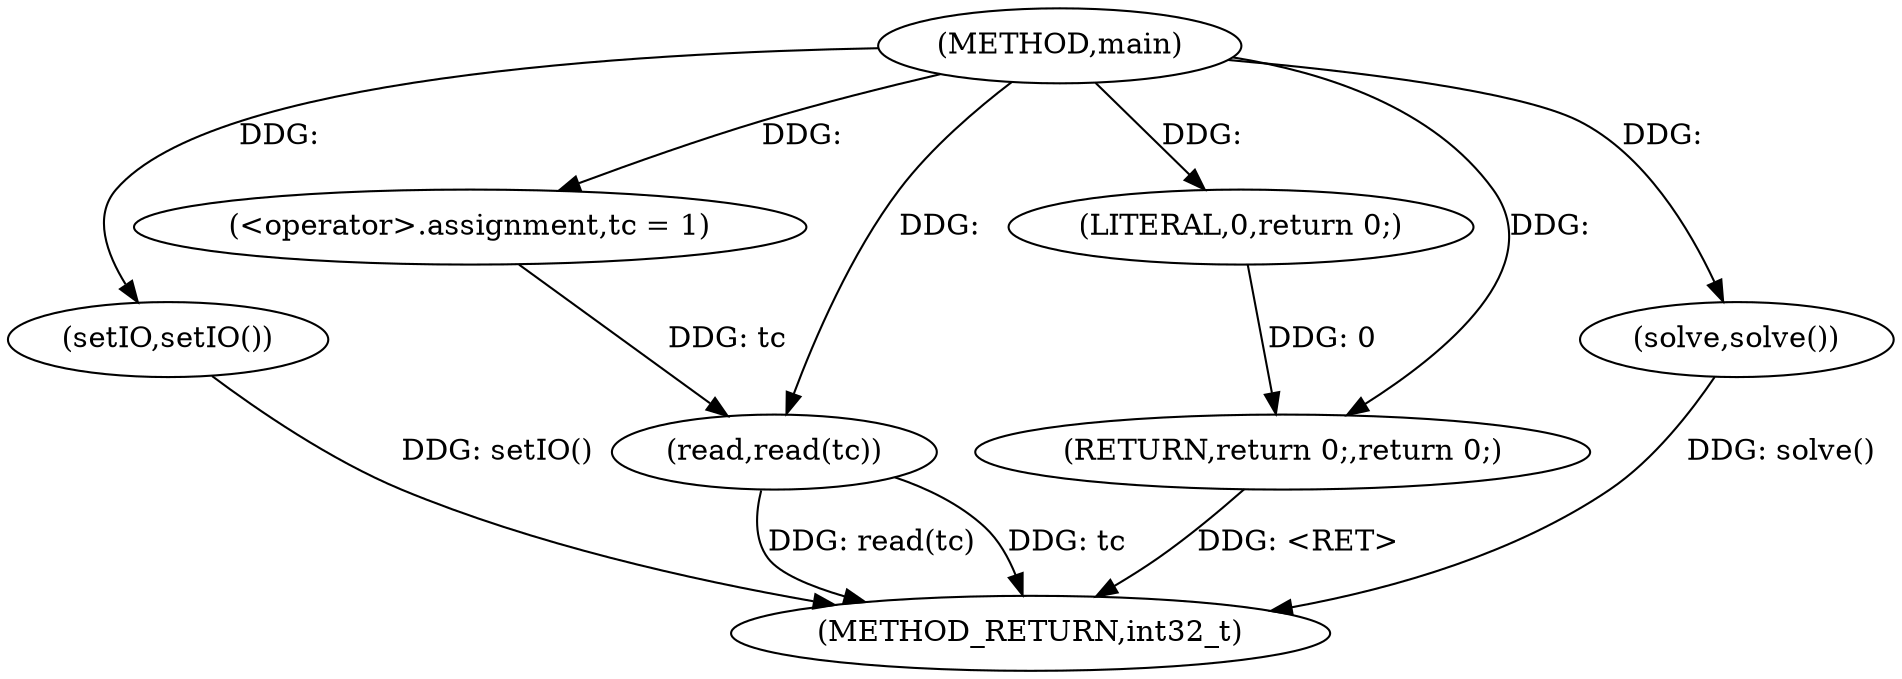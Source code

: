 digraph "main" {  
"1000449" [label = "(METHOD,main)" ]
"1000462" [label = "(METHOD_RETURN,int32_t)" ]
"1000451" [label = "(setIO,setIO())" ]
"1000453" [label = "(<operator>.assignment,tc = 1)" ]
"1000456" [label = "(read,read(tc))" ]
"1000460" [label = "(RETURN,return 0;,return 0;)" ]
"1000459" [label = "(solve,solve())" ]
"1000461" [label = "(LITERAL,0,return 0;)" ]
  "1000460" -> "1000462"  [ label = "DDG: <RET>"] 
  "1000451" -> "1000462"  [ label = "DDG: setIO()"] 
  "1000456" -> "1000462"  [ label = "DDG: tc"] 
  "1000456" -> "1000462"  [ label = "DDG: read(tc)"] 
  "1000459" -> "1000462"  [ label = "DDG: solve()"] 
  "1000449" -> "1000451"  [ label = "DDG: "] 
  "1000449" -> "1000453"  [ label = "DDG: "] 
  "1000461" -> "1000460"  [ label = "DDG: 0"] 
  "1000449" -> "1000460"  [ label = "DDG: "] 
  "1000453" -> "1000456"  [ label = "DDG: tc"] 
  "1000449" -> "1000456"  [ label = "DDG: "] 
  "1000449" -> "1000459"  [ label = "DDG: "] 
  "1000449" -> "1000461"  [ label = "DDG: "] 
}

